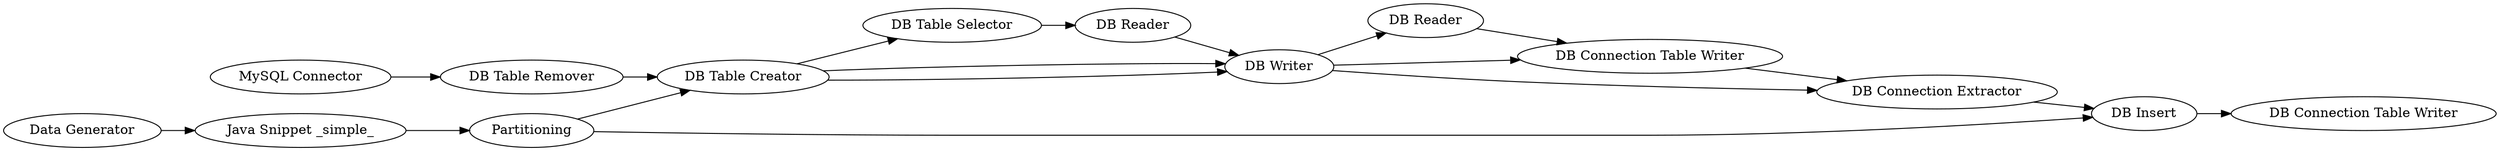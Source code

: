 digraph {
	1 [label="MySQL Connector"]
	70 [label="Data Generator"]
	71 [label="DB Reader"]
	72 [label="DB Table Selector"]
	75 [label="DB Writer"]
	76 [label="DB Reader"]
	1871 [label="DB Table Creator"]
	1872 [label="Java Snippet _simple_"]
	1873 [label="DB Table Remover"]
	1874 [label="DB Insert"]
	1875 [label=Partitioning]
	1876 [label="DB Connection Extractor"]
	1877 [label="DB Connection Table Writer"]
	1878 [label="DB Connection Table Writer"]
	1 -> 1873
	70 -> 1872
	71 -> 75
	72 -> 71
	75 -> 76
	75 -> 1876
	75 -> 1877
	76 -> 1877
	1871 -> 75
	1871 -> 75
	1871 -> 72
	1872 -> 1875
	1873 -> 1871
	1874 -> 1878
	1875 -> 1871
	1875 -> 1874
	1876 -> 1874
	1877 -> 1876
	rankdir=LR
}
